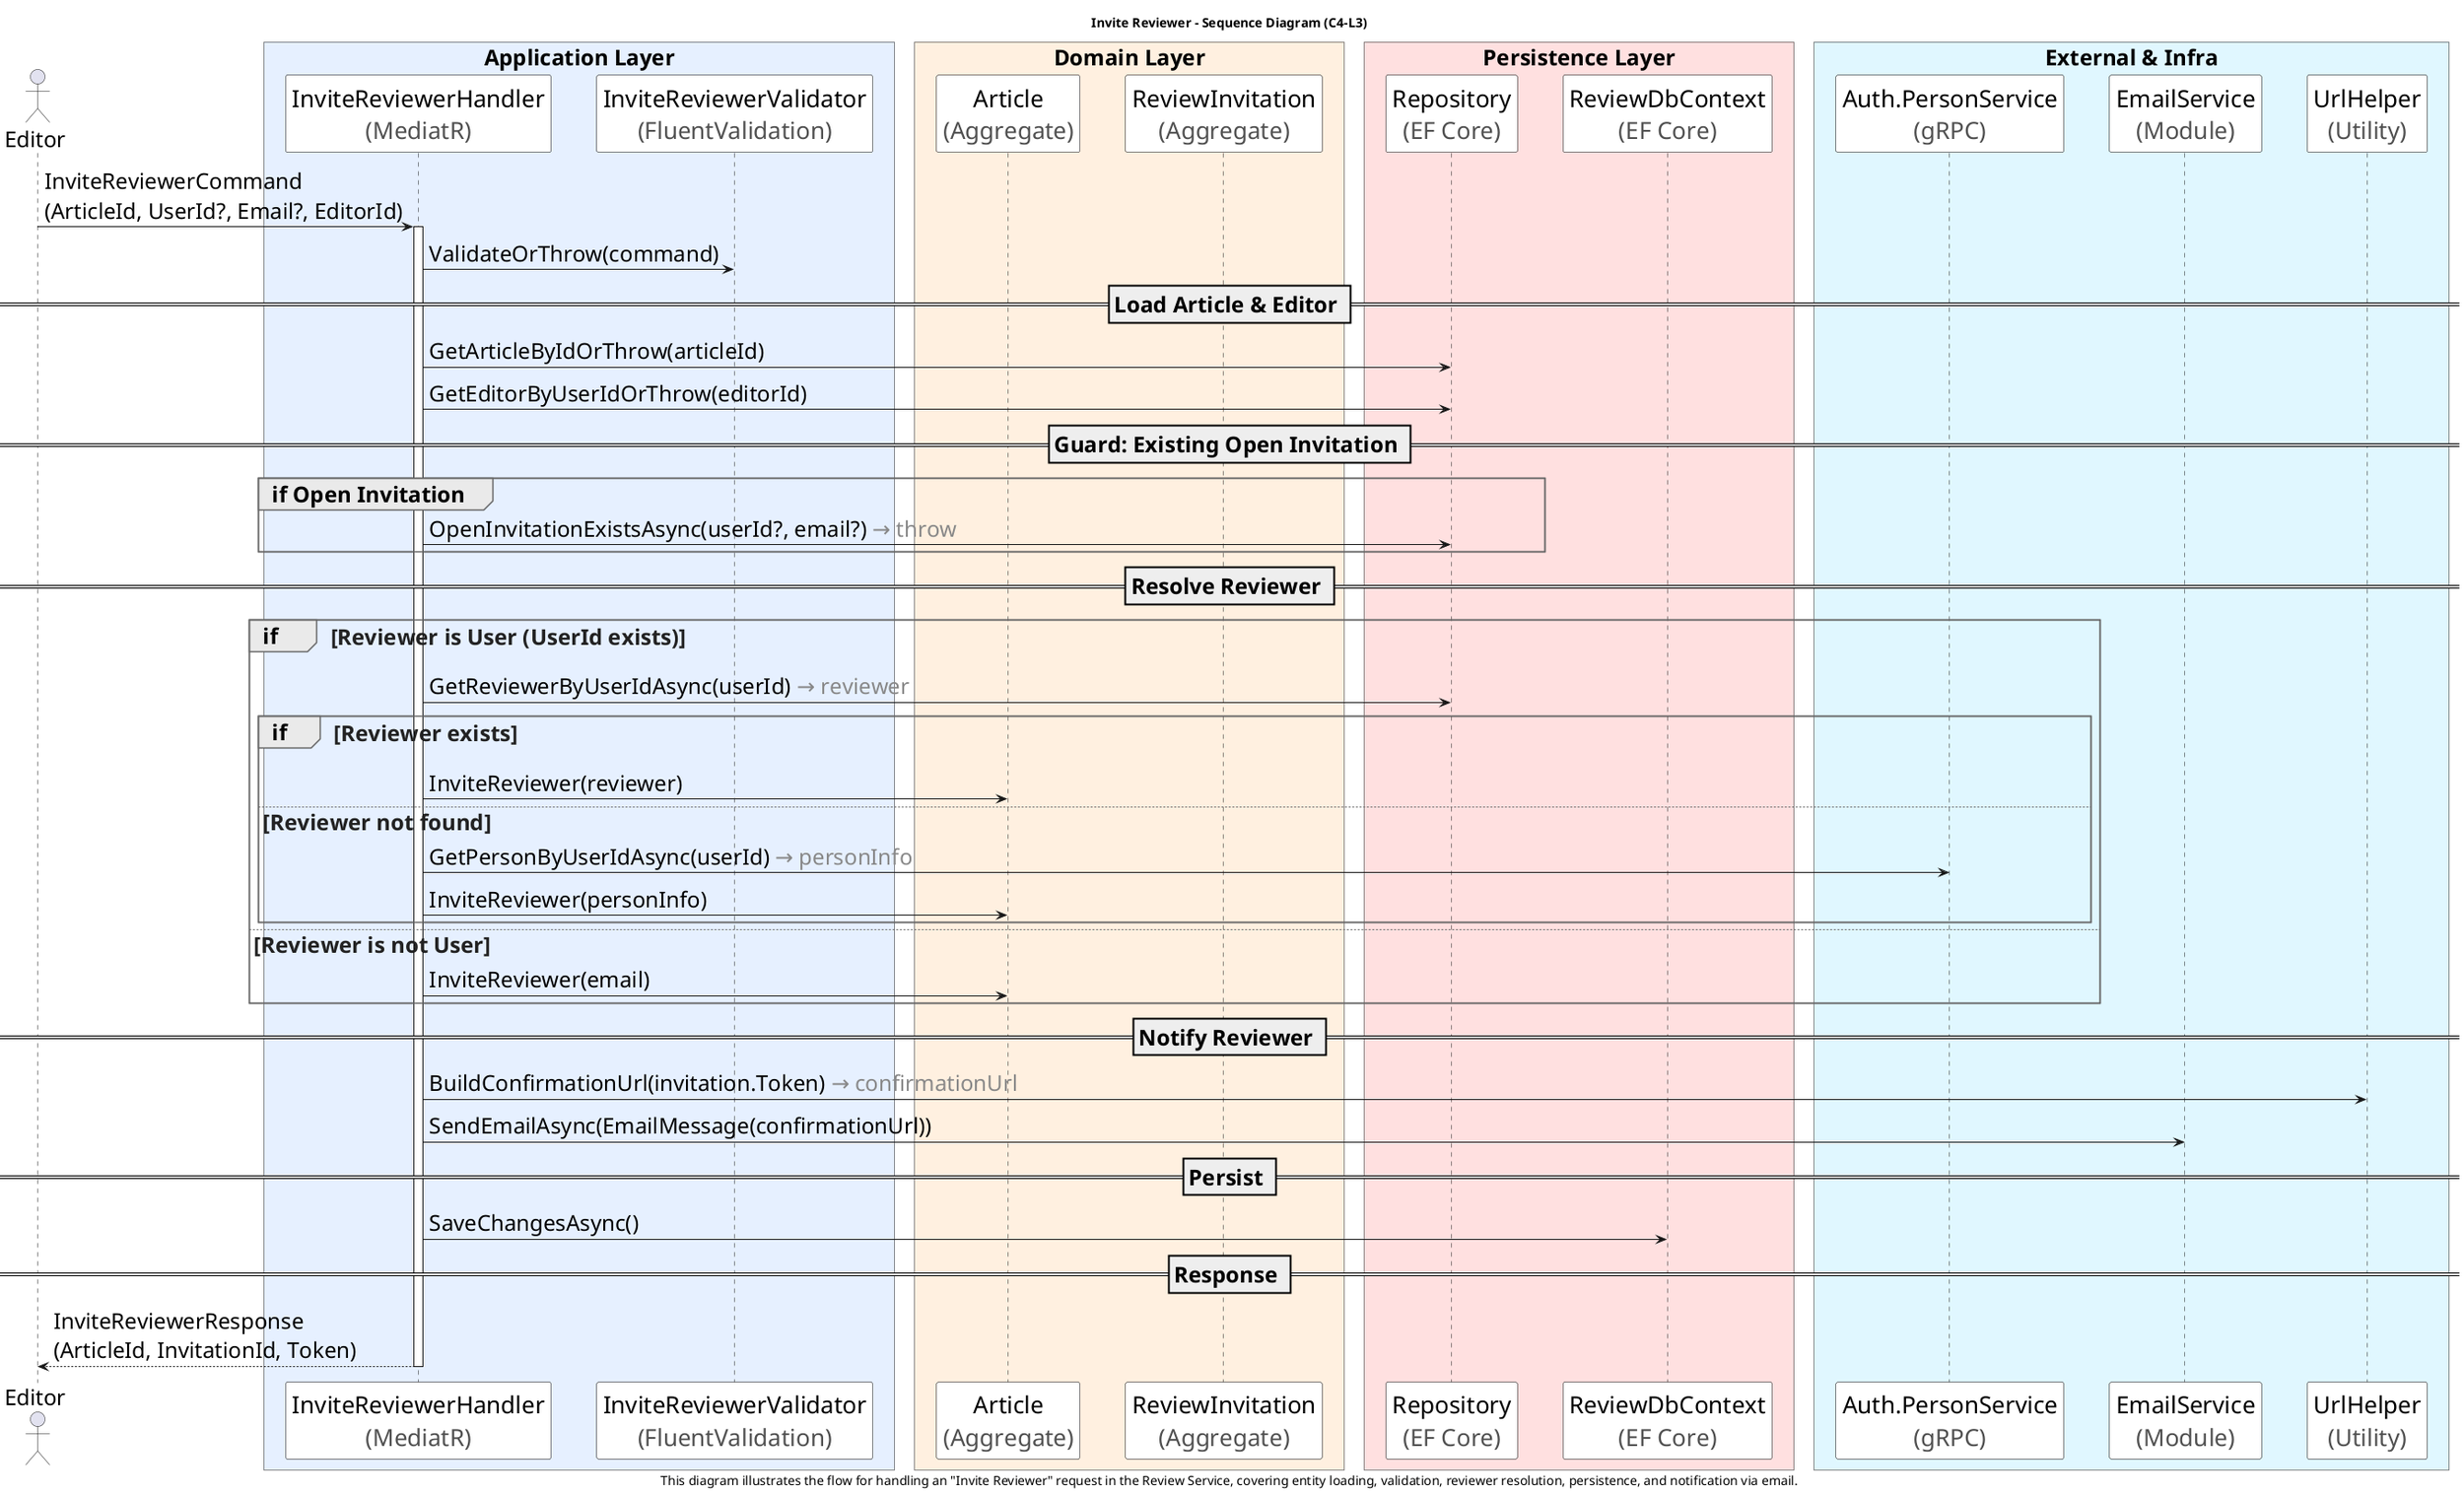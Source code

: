 @startuml
!define MUTED(x) <color:#888888>x</color>
!define GRAY(x) <color:#505050>x</color>

skinparam DefaultFontSize 24
skinparam participant {
  FontSize 26
  BackgroundColor White
  BorderColor Black
}
skinparam ParticipantPadding 20
skinparam BoxPadding 10
skinparam BboxBorderThickness 1
skinparam ParticipantBackgroundColor<<Service>> #F2F2F2

skinparam SequenceGroupBackgroundColor #EAEAEA
skinparam SequenceGroupBorderColor #666666
skinparam SequenceGroupFontColor #222222

title Invite Reviewer – Sequence Diagram (C4-L3)
caption This diagram illustrates the flow for handling an "Invite Reviewer" request in the Review Service, covering entity loading, validation, reviewer resolution, persistence, and notification via email.

actor Client as "Editor"

box " Application Layer " #E6F0FF
  participant Handler as "InviteReviewerHandler\nGRAY((MediatR))"
  participant Validator as "InviteReviewerValidator\nGRAY((FluentValidation))"
end box

box " Domain Layer " #FFF0E0
  participant Article as "Article\nGRAY((Aggregate))"
  participant Invitation as "ReviewInvitation\nGRAY((Aggregate))"
end box

box " Persistence Layer " #FFE0E0
  participant Repository as "Repository\nGRAY((EF Core))"
  participant DbContext as "ReviewDbContext\nGRAY((EF Core))"
end box

box " External & Infra " #E0F7FF
  participant PersonSvc as "Auth.PersonService\nGRAY((gRPC))"
  participant EmailSvc as "EmailService\nGRAY((Module))"
  participant UrlHelper as "UrlHelper\nGRAY((Utility))"
end box

Client -> Handler : InviteReviewerCommand\n(ArticleId, UserId?, Email?, EditorId)
activate Handler

Handler -> Validator : ValidateOrThrow(command)

== Load Article & Editor ==
Handler -> Repository : GetArticleByIdOrThrow(articleId)
Handler -> Repository : GetEditorByUserIdOrThrow(editorId)

== Guard: Existing Open Invitation ==
group if Open Invitation
Handler -> Repository : OpenInvitationExistsAsync(userId?, email?) MUTED(→ throw)
end

'alt Guard fails: open invitation already exists
  'Handler --> Client : Error: open invitation exists
'end

== Resolve Reviewer ==
group if  [Reviewer is User (UserId exists)]
  Handler -> Repository : GetReviewerByUserIdAsync(userId) MUTED(→ reviewer)
  group if [Reviewer exists]
    Handler -> Article : InviteReviewer(reviewer)
  else Reviewer not found
    Handler -> PersonSvc : GetPersonByUserIdAsync(userId) MUTED(→ personInfo)
    Handler -> Article : InviteReviewer(personInfo)
  end
else Reviewer is not User
  Handler -> Article : InviteReviewer(email) 
end

== Notify Reviewer ==
Handler -> UrlHelper : BuildConfirmationUrl(invitation.Token) MUTED(→ confirmationUrl)
Handler -> EmailSvc : SendEmailAsync(EmailMessage(confirmationUrl))

== Persist ==
Handler -> DbContext : SaveChangesAsync()


== Response ==
Handler --> Client : InviteReviewerResponse\n(ArticleId, InvitationId, Token)
deactivate Handler

@enduml